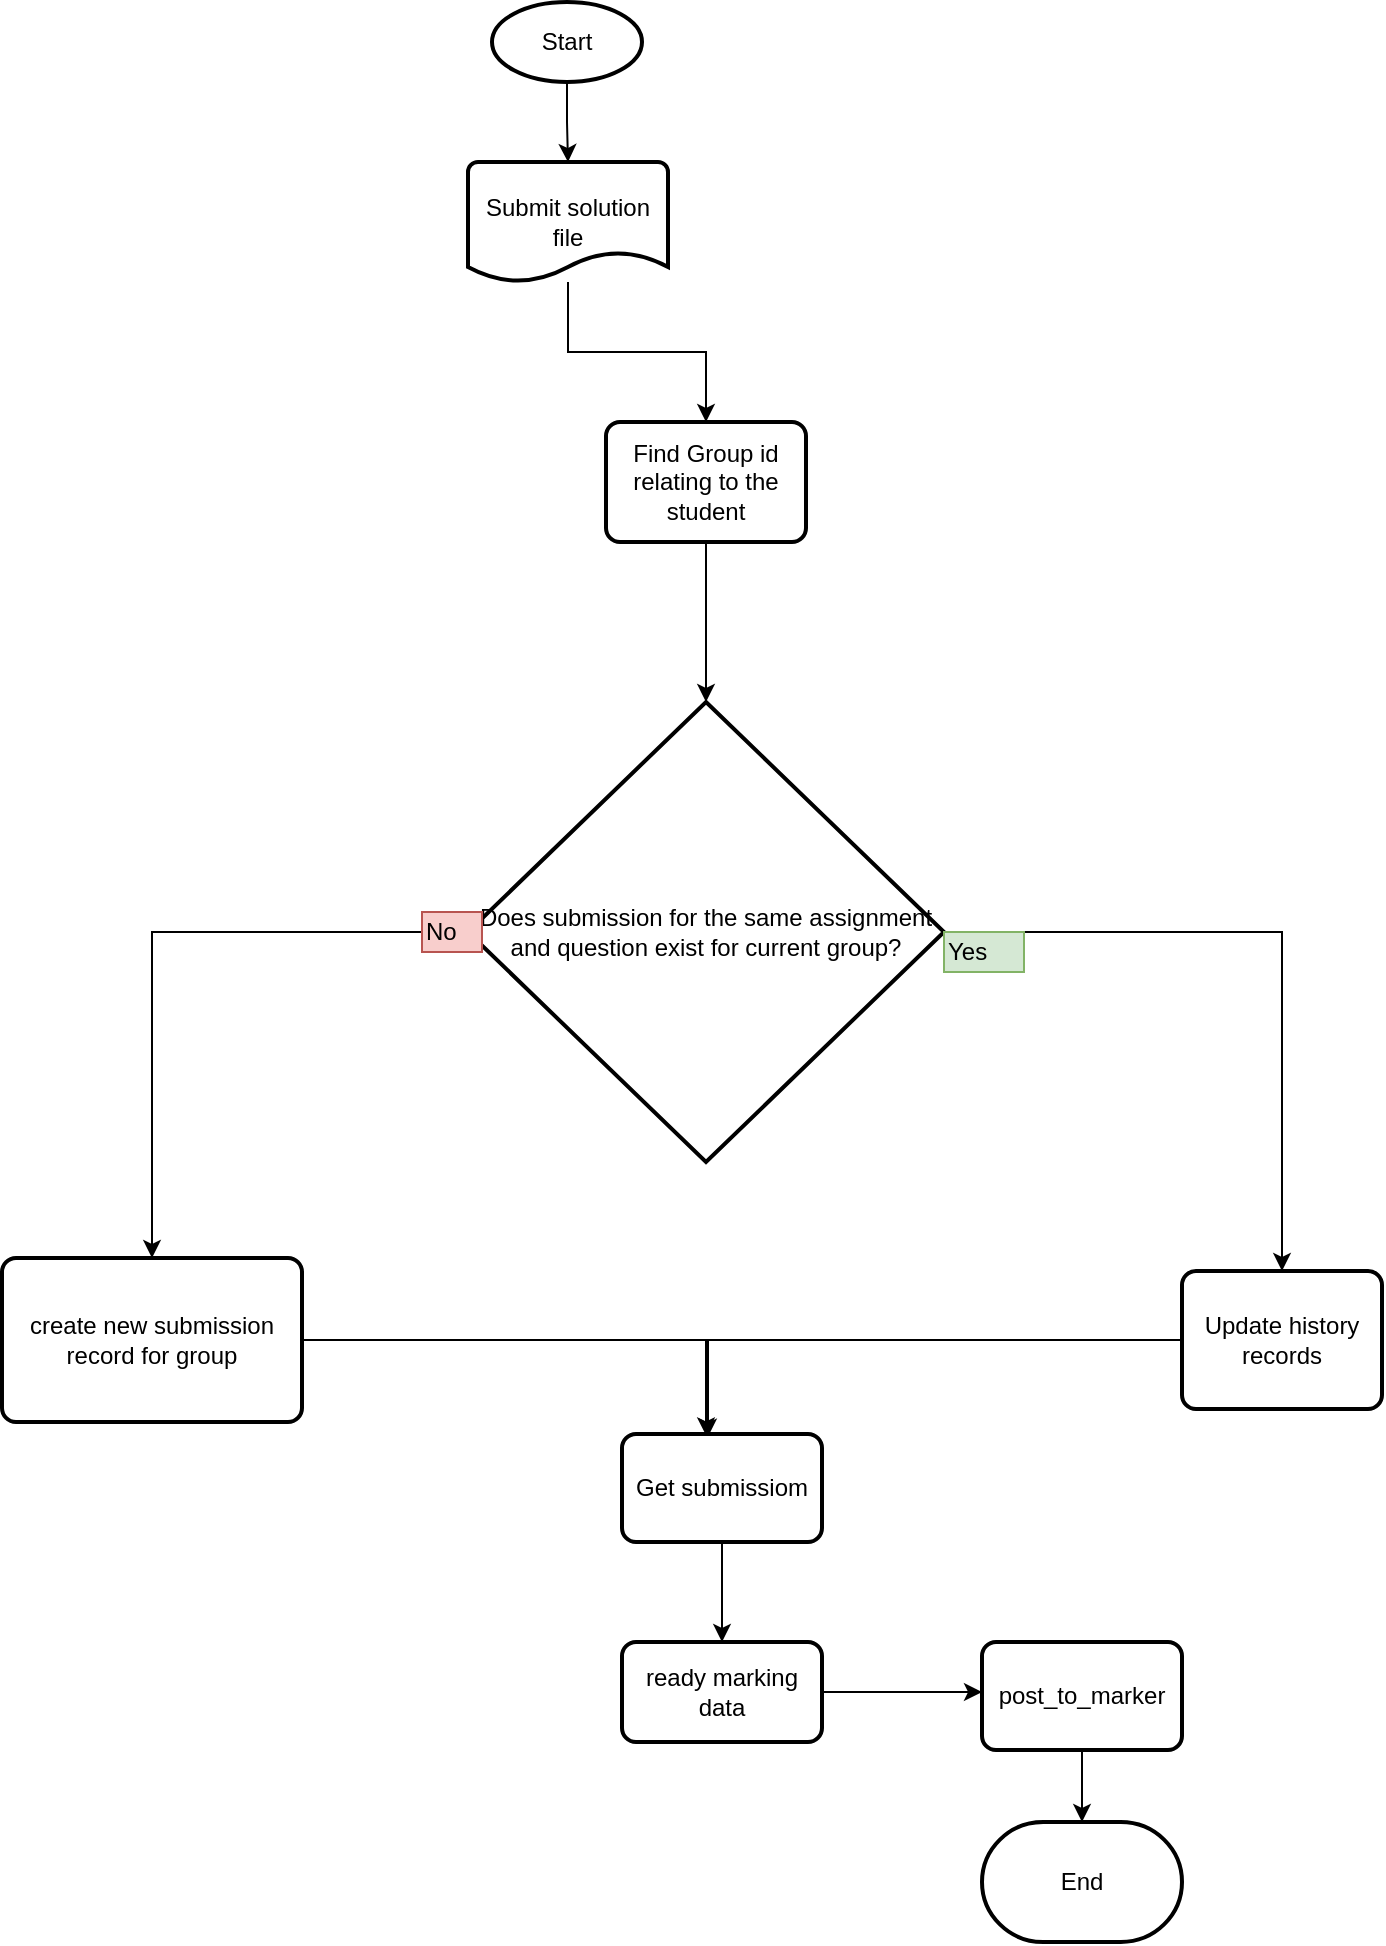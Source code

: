 <mxfile version="12.1.1" type="device" pages="1"><diagram id="vJGDIgk5qdHbBN4_t8Hy" name="Page-1"><mxGraphModel dx="1102" dy="615" grid="1" gridSize="10" guides="1" tooltips="1" connect="1" arrows="1" fold="1" page="1" pageScale="1" pageWidth="850" pageHeight="1100" math="0" shadow="0"><root><mxCell id="0"/><mxCell id="1" parent="0"/><mxCell id="jiUEilxyKO-TOu3tnfP0-3" value="" style="edgeStyle=orthogonalEdgeStyle;rounded=0;orthogonalLoop=1;jettySize=auto;html=1;" parent="1" source="jiUEilxyKO-TOu3tnfP0-1" target="jiUEilxyKO-TOu3tnfP0-2" edge="1"><mxGeometry relative="1" as="geometry"/></mxCell><mxCell id="jiUEilxyKO-TOu3tnfP0-1" value="Start" style="strokeWidth=2;html=1;shape=mxgraph.flowchart.start_1;whiteSpace=wrap;" parent="1" vertex="1"><mxGeometry x="375" y="10" width="75" height="40" as="geometry"/></mxCell><mxCell id="oV9gzJvg5nq7PEIyWj7D-11" style="edgeStyle=orthogonalEdgeStyle;rounded=0;orthogonalLoop=1;jettySize=auto;html=1;" edge="1" parent="1" source="jiUEilxyKO-TOu3tnfP0-2" target="oV9gzJvg5nq7PEIyWj7D-4"><mxGeometry relative="1" as="geometry"/></mxCell><mxCell id="jiUEilxyKO-TOu3tnfP0-2" value="Submit solution file" style="strokeWidth=2;html=1;shape=mxgraph.flowchart.document2;whiteSpace=wrap;size=0.25;" parent="1" vertex="1"><mxGeometry x="363" y="90" width="100" height="60" as="geometry"/></mxCell><mxCell id="oV9gzJvg5nq7PEIyWj7D-13" style="edgeStyle=orthogonalEdgeStyle;rounded=0;orthogonalLoop=1;jettySize=auto;html=1;exitX=1;exitY=0.5;exitDx=0;exitDy=0;exitPerimeter=0;" edge="1" parent="1" source="jiUEilxyKO-TOu3tnfP0-10" target="jiUEilxyKO-TOu3tnfP0-15"><mxGeometry relative="1" as="geometry"/></mxCell><mxCell id="jiUEilxyKO-TOu3tnfP0-10" value="Does submission for the same assignment and question exist for current group?" style="strokeWidth=2;html=1;shape=mxgraph.flowchart.decision;whiteSpace=wrap;" parent="1" vertex="1"><mxGeometry x="363" y="360" width="238" height="230" as="geometry"/></mxCell><mxCell id="jiUEilxyKO-TOu3tnfP0-14" value="Yes" style="text;html=1;resizable=0;points=[];autosize=1;align=left;verticalAlign=top;spacingTop=-4;fillColor=#d5e8d4;strokeColor=#82b366;" parent="1" vertex="1"><mxGeometry x="601" y="475" width="40" height="20" as="geometry"/></mxCell><mxCell id="oV9gzJvg5nq7PEIyWj7D-15" style="edgeStyle=orthogonalEdgeStyle;rounded=0;orthogonalLoop=1;jettySize=auto;html=1;entryX=0.42;entryY=0.013;entryDx=0;entryDy=0;entryPerimeter=0;" edge="1" parent="1" source="jiUEilxyKO-TOu3tnfP0-15" target="jiUEilxyKO-TOu3tnfP0-41"><mxGeometry relative="1" as="geometry"/></mxCell><mxCell id="jiUEilxyKO-TOu3tnfP0-15" value="Update history records" style="rounded=1;whiteSpace=wrap;html=1;absoluteArcSize=1;arcSize=14;strokeWidth=2;" parent="1" vertex="1"><mxGeometry x="720" y="644.5" width="100" height="69" as="geometry"/></mxCell><mxCell id="oV9gzJvg5nq7PEIyWj7D-5" style="edgeStyle=orthogonalEdgeStyle;rounded=0;orthogonalLoop=1;jettySize=auto;html=1;entryX=0.5;entryY=0;entryDx=0;entryDy=0;" edge="1" parent="1" source="jiUEilxyKO-TOu3tnfP0-17" target="jiUEilxyKO-TOu3tnfP0-22"><mxGeometry relative="1" as="geometry"><mxPoint x="210" y="401" as="targetPoint"/></mxGeometry></mxCell><mxCell id="jiUEilxyKO-TOu3tnfP0-17" value="No" style="text;html=1;resizable=0;points=[];autosize=1;align=left;verticalAlign=top;spacingTop=-4;fillColor=#f8cecc;strokeColor=#b85450;" parent="1" vertex="1"><mxGeometry x="340" y="465" width="30" height="20" as="geometry"/></mxCell><mxCell id="oV9gzJvg5nq7PEIyWj7D-14" style="edgeStyle=orthogonalEdgeStyle;rounded=0;orthogonalLoop=1;jettySize=auto;html=1;entryX=0.43;entryY=0.025;entryDx=0;entryDy=0;entryPerimeter=0;" edge="1" parent="1" source="jiUEilxyKO-TOu3tnfP0-22" target="jiUEilxyKO-TOu3tnfP0-41"><mxGeometry relative="1" as="geometry"/></mxCell><mxCell id="jiUEilxyKO-TOu3tnfP0-22" value="create new submission record for group" style="rounded=1;whiteSpace=wrap;html=1;absoluteArcSize=1;arcSize=14;strokeWidth=2;" parent="1" vertex="1"><mxGeometry x="130" y="638" width="150" height="82" as="geometry"/></mxCell><mxCell id="oV9gzJvg5nq7PEIyWj7D-18" style="edgeStyle=orthogonalEdgeStyle;rounded=0;orthogonalLoop=1;jettySize=auto;html=1;" edge="1" parent="1" source="jiUEilxyKO-TOu3tnfP0-41" target="oV9gzJvg5nq7PEIyWj7D-16"><mxGeometry relative="1" as="geometry"/></mxCell><mxCell id="jiUEilxyKO-TOu3tnfP0-41" value="Get submissiom" style="rounded=1;whiteSpace=wrap;html=1;absoluteArcSize=1;arcSize=14;strokeWidth=2;" parent="1" vertex="1"><mxGeometry x="440" y="726" width="100" height="54" as="geometry"/></mxCell><mxCell id="jiUEilxyKO-TOu3tnfP0-44" value="End" style="strokeWidth=2;html=1;shape=mxgraph.flowchart.terminator;whiteSpace=wrap;" parent="1" vertex="1"><mxGeometry x="620" y="920" width="100" height="60" as="geometry"/></mxCell><mxCell id="oV9gzJvg5nq7PEIyWj7D-10" style="edgeStyle=orthogonalEdgeStyle;rounded=0;orthogonalLoop=1;jettySize=auto;html=1;" edge="1" parent="1" source="oV9gzJvg5nq7PEIyWj7D-4" target="jiUEilxyKO-TOu3tnfP0-10"><mxGeometry relative="1" as="geometry"/></mxCell><mxCell id="oV9gzJvg5nq7PEIyWj7D-4" value="Find Group id relating to the student" style="rounded=1;whiteSpace=wrap;html=1;absoluteArcSize=1;arcSize=14;strokeWidth=2;" vertex="1" parent="1"><mxGeometry x="432" y="220" width="100" height="60" as="geometry"/></mxCell><mxCell id="oV9gzJvg5nq7PEIyWj7D-19" style="edgeStyle=orthogonalEdgeStyle;rounded=0;orthogonalLoop=1;jettySize=auto;html=1;" edge="1" parent="1" source="oV9gzJvg5nq7PEIyWj7D-16"><mxGeometry relative="1" as="geometry"><mxPoint x="620" y="855" as="targetPoint"/></mxGeometry></mxCell><mxCell id="oV9gzJvg5nq7PEIyWj7D-16" value="ready marking data" style="rounded=1;whiteSpace=wrap;html=1;absoluteArcSize=1;arcSize=14;strokeWidth=2;" vertex="1" parent="1"><mxGeometry x="440" y="830" width="100" height="50" as="geometry"/></mxCell><mxCell id="oV9gzJvg5nq7PEIyWj7D-21" style="edgeStyle=orthogonalEdgeStyle;rounded=0;orthogonalLoop=1;jettySize=auto;html=1;" edge="1" parent="1" source="oV9gzJvg5nq7PEIyWj7D-20" target="jiUEilxyKO-TOu3tnfP0-44"><mxGeometry relative="1" as="geometry"/></mxCell><mxCell id="oV9gzJvg5nq7PEIyWj7D-20" value="post_to_marker" style="rounded=1;whiteSpace=wrap;html=1;absoluteArcSize=1;arcSize=14;strokeWidth=2;" vertex="1" parent="1"><mxGeometry x="620" y="830" width="100" height="54" as="geometry"/></mxCell></root></mxGraphModel></diagram></mxfile>